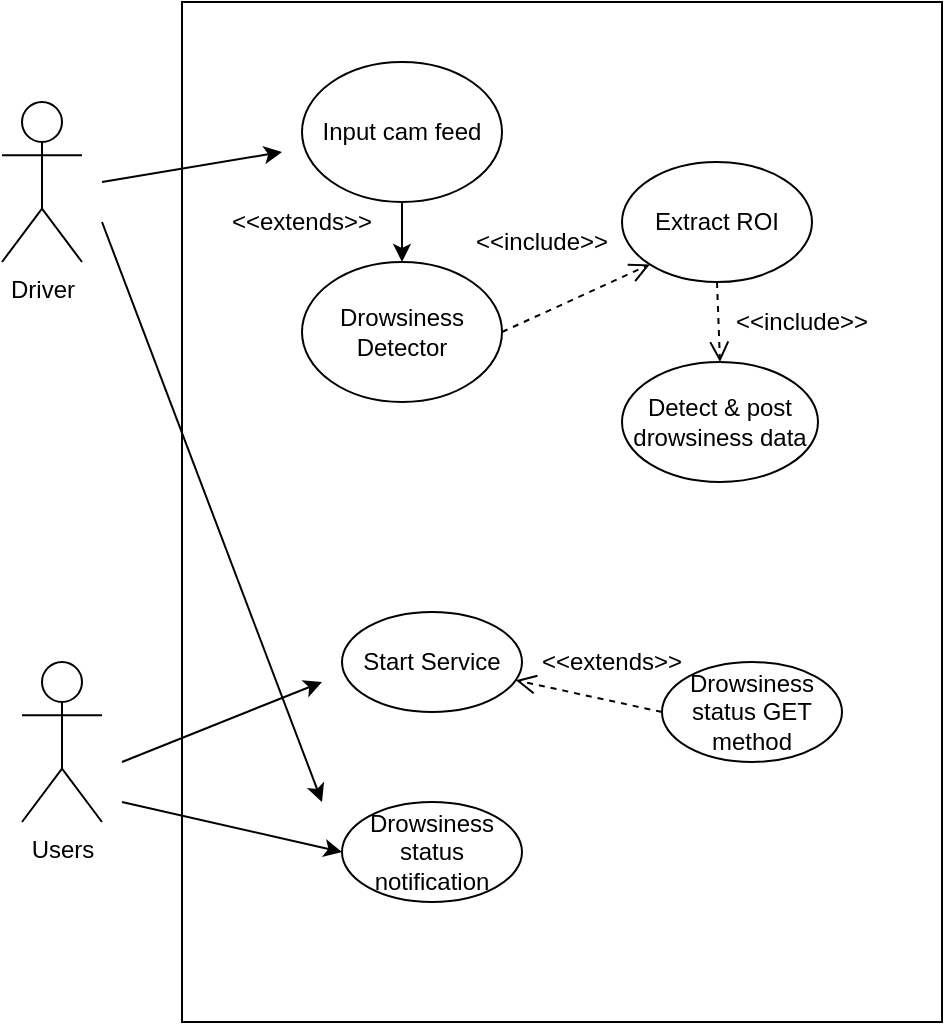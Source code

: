 <mxfile version="14.1.8" type="github">
  <diagram id="rVYyxoajfwzZvBVO0V4h" name="Page-1">
    <mxGraphModel dx="868" dy="410" grid="1" gridSize="10" guides="1" tooltips="1" connect="1" arrows="1" fold="1" page="1" pageScale="1" pageWidth="850" pageHeight="1100" math="0" shadow="0">
      <root>
        <mxCell id="0" />
        <mxCell id="1" parent="0" />
        <mxCell id="I6dQO1a8oMifDUHwkLTG-2" value="" style="whiteSpace=wrap;html=1;" vertex="1" parent="1">
          <mxGeometry x="230" y="60" width="380" height="510" as="geometry" />
        </mxCell>
        <mxCell id="I6dQO1a8oMifDUHwkLTG-6" value="Input cam feed" style="ellipse;whiteSpace=wrap;html=1;" vertex="1" parent="1">
          <mxGeometry x="290" y="90" width="100" height="70" as="geometry" />
        </mxCell>
        <mxCell id="I6dQO1a8oMifDUHwkLTG-11" value="" style="endArrow=classic;html=1;" edge="1" parent="1">
          <mxGeometry width="50" height="50" relative="1" as="geometry">
            <mxPoint x="190" y="150" as="sourcePoint" />
            <mxPoint x="280" y="135" as="targetPoint" />
          </mxGeometry>
        </mxCell>
        <mxCell id="I6dQO1a8oMifDUHwkLTG-16" value="&amp;lt;&amp;lt;extends&amp;gt;&amp;gt;" style="text;html=1;strokeColor=none;fillColor=none;align=center;verticalAlign=middle;whiteSpace=wrap;" vertex="1" parent="1">
          <mxGeometry x="270" y="160" width="40" height="20" as="geometry" />
        </mxCell>
        <mxCell id="I6dQO1a8oMifDUHwkLTG-17" value="Drowsiness Detector" style="ellipse;whiteSpace=wrap;html=1;" vertex="1" parent="1">
          <mxGeometry x="290" y="190" width="100" height="70" as="geometry" />
        </mxCell>
        <mxCell id="I6dQO1a8oMifDUHwkLTG-19" value="" style="endArrow=classic;html=1;entryX=0.5;entryY=0;entryDx=0;entryDy=0;" edge="1" parent="1" source="I6dQO1a8oMifDUHwkLTG-6" target="I6dQO1a8oMifDUHwkLTG-17">
          <mxGeometry width="50" height="50" relative="1" as="geometry">
            <mxPoint x="360" y="190" as="sourcePoint" />
            <mxPoint x="410" y="140" as="targetPoint" />
          </mxGeometry>
        </mxCell>
        <mxCell id="I6dQO1a8oMifDUHwkLTG-20" value="Extract ROI" style="ellipse;whiteSpace=wrap;html=1;" vertex="1" parent="1">
          <mxGeometry x="450" y="140" width="95" height="60" as="geometry" />
        </mxCell>
        <mxCell id="I6dQO1a8oMifDUHwkLTG-21" value="Detect &amp;amp; post drowsiness data" style="ellipse;whiteSpace=wrap;html=1;" vertex="1" parent="1">
          <mxGeometry x="450" y="240" width="98" height="60" as="geometry" />
        </mxCell>
        <mxCell id="I6dQO1a8oMifDUHwkLTG-27" value="Driver" style="shape=umlActor;verticalLabelPosition=bottom;verticalAlign=top;html=1;rounded=0;sketch=0;" vertex="1" parent="1">
          <mxGeometry x="140" y="110" width="40" height="80" as="geometry" />
        </mxCell>
        <mxCell id="I6dQO1a8oMifDUHwkLTG-30" value="&amp;lt;&amp;lt;include&amp;gt;&amp;gt;" style="text;html=1;strokeColor=none;fillColor=none;align=center;verticalAlign=middle;whiteSpace=wrap;rounded=0;sketch=0;" vertex="1" parent="1">
          <mxGeometry x="390" y="170" width="40" height="20" as="geometry" />
        </mxCell>
        <mxCell id="I6dQO1a8oMifDUHwkLTG-31" value="&amp;lt;&amp;lt;include&amp;gt;&amp;gt;" style="text;html=1;strokeColor=none;fillColor=none;align=center;verticalAlign=middle;whiteSpace=wrap;rounded=0;sketch=0;" vertex="1" parent="1">
          <mxGeometry x="520" y="210" width="40" height="20" as="geometry" />
        </mxCell>
        <mxCell id="I6dQO1a8oMifDUHwkLTG-32" value="&lt;br&gt;" style="html=1;verticalAlign=bottom;endArrow=open;dashed=1;endSize=8;exitX=1;exitY=0.5;exitDx=0;exitDy=0;entryX=0;entryY=1;entryDx=0;entryDy=0;" edge="1" parent="1" source="I6dQO1a8oMifDUHwkLTG-17" target="I6dQO1a8oMifDUHwkLTG-20">
          <mxGeometry relative="1" as="geometry">
            <mxPoint x="470" y="220" as="sourcePoint" />
            <mxPoint x="390" y="220" as="targetPoint" />
            <Array as="points" />
          </mxGeometry>
        </mxCell>
        <mxCell id="I6dQO1a8oMifDUHwkLTG-33" value="&lt;br&gt;" style="html=1;verticalAlign=bottom;endArrow=open;dashed=1;endSize=8;exitX=0.5;exitY=1;exitDx=0;exitDy=0;entryX=0.5;entryY=0;entryDx=0;entryDy=0;" edge="1" parent="1" source="I6dQO1a8oMifDUHwkLTG-20" target="I6dQO1a8oMifDUHwkLTG-21">
          <mxGeometry relative="1" as="geometry">
            <mxPoint x="400" y="235" as="sourcePoint" />
            <mxPoint x="474.091" y="201.325" as="targetPoint" />
            <Array as="points" />
          </mxGeometry>
        </mxCell>
        <mxCell id="I6dQO1a8oMifDUHwkLTG-35" value="Start Service" style="ellipse;whiteSpace=wrap;html=1;rounded=0;sketch=0;" vertex="1" parent="1">
          <mxGeometry x="310" y="365" width="90" height="50" as="geometry" />
        </mxCell>
        <mxCell id="I6dQO1a8oMifDUHwkLTG-36" value="Users" style="shape=umlActor;verticalLabelPosition=bottom;verticalAlign=top;html=1;rounded=0;sketch=0;" vertex="1" parent="1">
          <mxGeometry x="150" y="390" width="40" height="80" as="geometry" />
        </mxCell>
        <mxCell id="I6dQO1a8oMifDUHwkLTG-42" value="" style="endArrow=classic;html=1;" edge="1" parent="1">
          <mxGeometry width="50" height="50" relative="1" as="geometry">
            <mxPoint x="200" y="440" as="sourcePoint" />
            <mxPoint x="300" y="400" as="targetPoint" />
          </mxGeometry>
        </mxCell>
        <mxCell id="I6dQO1a8oMifDUHwkLTG-43" value="Drowsiness status notification" style="ellipse;whiteSpace=wrap;html=1;rounded=0;sketch=0;" vertex="1" parent="1">
          <mxGeometry x="310" y="460" width="90" height="50" as="geometry" />
        </mxCell>
        <mxCell id="I6dQO1a8oMifDUHwkLTG-47" value="Drowsiness status GET method" style="ellipse;whiteSpace=wrap;html=1;rounded=0;sketch=0;" vertex="1" parent="1">
          <mxGeometry x="470" y="390" width="90" height="50" as="geometry" />
        </mxCell>
        <mxCell id="I6dQO1a8oMifDUHwkLTG-50" value="" style="endArrow=classic;html=1;entryX=0;entryY=0.5;entryDx=0;entryDy=0;" edge="1" parent="1" target="I6dQO1a8oMifDUHwkLTG-43">
          <mxGeometry width="50" height="50" relative="1" as="geometry">
            <mxPoint x="200" y="460" as="sourcePoint" />
            <mxPoint x="310" y="461" as="targetPoint" />
          </mxGeometry>
        </mxCell>
        <mxCell id="I6dQO1a8oMifDUHwkLTG-53" value="&lt;br&gt;" style="html=1;verticalAlign=bottom;endArrow=open;dashed=1;endSize=8;exitX=0;exitY=0.5;exitDx=0;exitDy=0;" edge="1" parent="1" source="I6dQO1a8oMifDUHwkLTG-47" target="I6dQO1a8oMifDUHwkLTG-35">
          <mxGeometry relative="1" as="geometry">
            <mxPoint x="670" y="400" as="sourcePoint" />
            <mxPoint x="744.091" y="366.325" as="targetPoint" />
            <Array as="points" />
          </mxGeometry>
        </mxCell>
        <mxCell id="I6dQO1a8oMifDUHwkLTG-54" value="&amp;lt;&amp;lt;extends&amp;gt;&amp;gt;" style="text;html=1;strokeColor=none;fillColor=none;align=center;verticalAlign=middle;whiteSpace=wrap;" vertex="1" parent="1">
          <mxGeometry x="425" y="380" width="40" height="20" as="geometry" />
        </mxCell>
        <mxCell id="I6dQO1a8oMifDUHwkLTG-56" value="" style="endArrow=classic;html=1;" edge="1" parent="1">
          <mxGeometry width="50" height="50" relative="1" as="geometry">
            <mxPoint x="190" y="170" as="sourcePoint" />
            <mxPoint x="300" y="460" as="targetPoint" />
          </mxGeometry>
        </mxCell>
      </root>
    </mxGraphModel>
  </diagram>
</mxfile>
